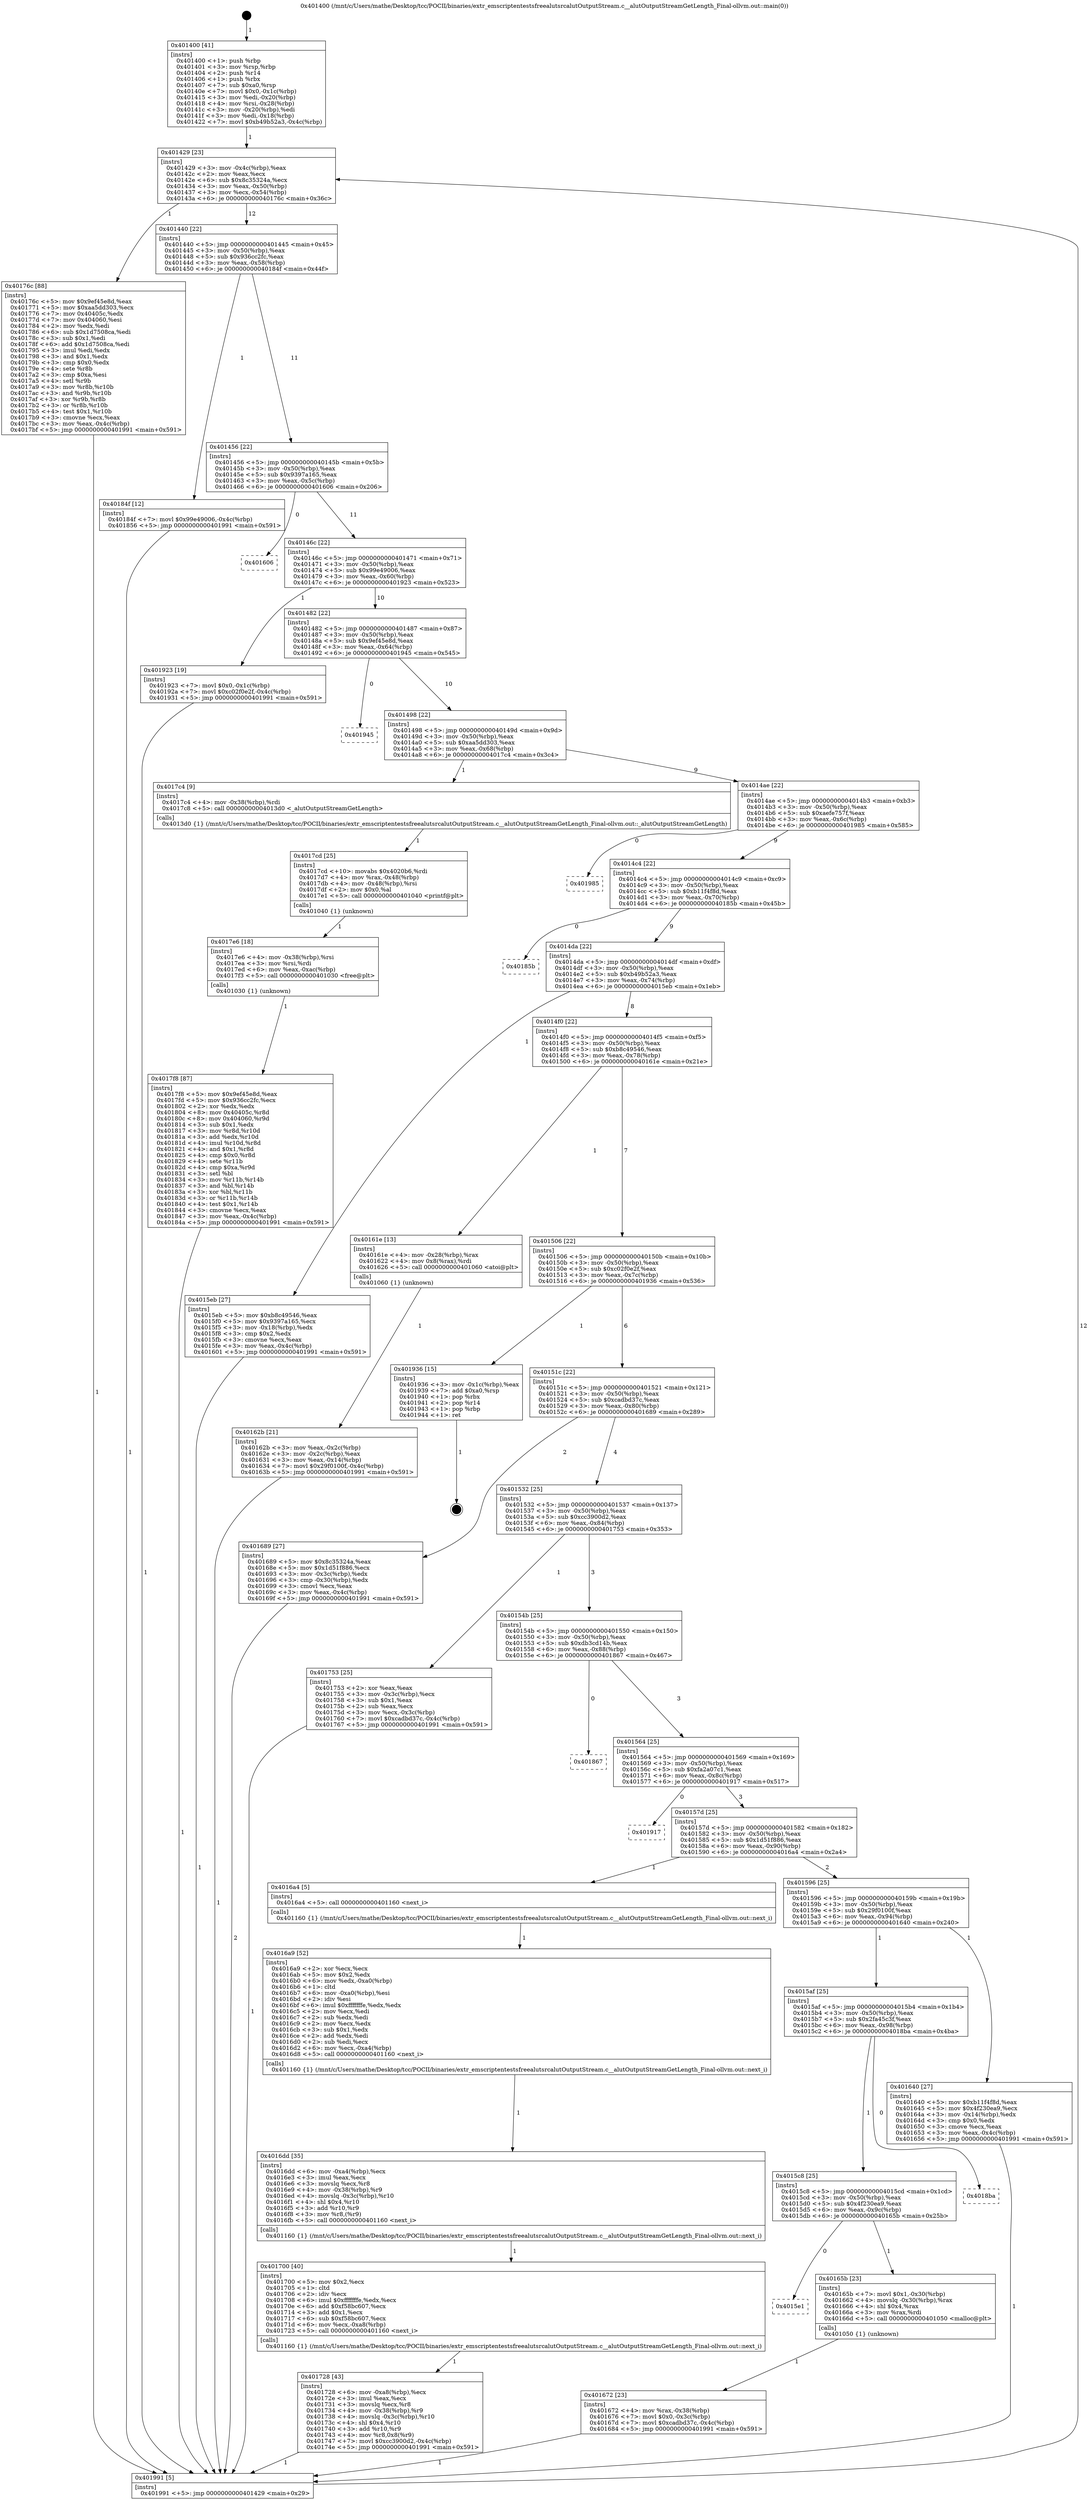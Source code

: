 digraph "0x401400" {
  label = "0x401400 (/mnt/c/Users/mathe/Desktop/tcc/POCII/binaries/extr_emscriptentestsfreealutsrcalutOutputStream.c__alutOutputStreamGetLength_Final-ollvm.out::main(0))"
  labelloc = "t"
  node[shape=record]

  Entry [label="",width=0.3,height=0.3,shape=circle,fillcolor=black,style=filled]
  "0x401429" [label="{
     0x401429 [23]\l
     | [instrs]\l
     &nbsp;&nbsp;0x401429 \<+3\>: mov -0x4c(%rbp),%eax\l
     &nbsp;&nbsp;0x40142c \<+2\>: mov %eax,%ecx\l
     &nbsp;&nbsp;0x40142e \<+6\>: sub $0x8c35324a,%ecx\l
     &nbsp;&nbsp;0x401434 \<+3\>: mov %eax,-0x50(%rbp)\l
     &nbsp;&nbsp;0x401437 \<+3\>: mov %ecx,-0x54(%rbp)\l
     &nbsp;&nbsp;0x40143a \<+6\>: je 000000000040176c \<main+0x36c\>\l
  }"]
  "0x40176c" [label="{
     0x40176c [88]\l
     | [instrs]\l
     &nbsp;&nbsp;0x40176c \<+5\>: mov $0x9ef45e8d,%eax\l
     &nbsp;&nbsp;0x401771 \<+5\>: mov $0xaa5dd303,%ecx\l
     &nbsp;&nbsp;0x401776 \<+7\>: mov 0x40405c,%edx\l
     &nbsp;&nbsp;0x40177d \<+7\>: mov 0x404060,%esi\l
     &nbsp;&nbsp;0x401784 \<+2\>: mov %edx,%edi\l
     &nbsp;&nbsp;0x401786 \<+6\>: sub $0x1d7508ca,%edi\l
     &nbsp;&nbsp;0x40178c \<+3\>: sub $0x1,%edi\l
     &nbsp;&nbsp;0x40178f \<+6\>: add $0x1d7508ca,%edi\l
     &nbsp;&nbsp;0x401795 \<+3\>: imul %edi,%edx\l
     &nbsp;&nbsp;0x401798 \<+3\>: and $0x1,%edx\l
     &nbsp;&nbsp;0x40179b \<+3\>: cmp $0x0,%edx\l
     &nbsp;&nbsp;0x40179e \<+4\>: sete %r8b\l
     &nbsp;&nbsp;0x4017a2 \<+3\>: cmp $0xa,%esi\l
     &nbsp;&nbsp;0x4017a5 \<+4\>: setl %r9b\l
     &nbsp;&nbsp;0x4017a9 \<+3\>: mov %r8b,%r10b\l
     &nbsp;&nbsp;0x4017ac \<+3\>: and %r9b,%r10b\l
     &nbsp;&nbsp;0x4017af \<+3\>: xor %r9b,%r8b\l
     &nbsp;&nbsp;0x4017b2 \<+3\>: or %r8b,%r10b\l
     &nbsp;&nbsp;0x4017b5 \<+4\>: test $0x1,%r10b\l
     &nbsp;&nbsp;0x4017b9 \<+3\>: cmovne %ecx,%eax\l
     &nbsp;&nbsp;0x4017bc \<+3\>: mov %eax,-0x4c(%rbp)\l
     &nbsp;&nbsp;0x4017bf \<+5\>: jmp 0000000000401991 \<main+0x591\>\l
  }"]
  "0x401440" [label="{
     0x401440 [22]\l
     | [instrs]\l
     &nbsp;&nbsp;0x401440 \<+5\>: jmp 0000000000401445 \<main+0x45\>\l
     &nbsp;&nbsp;0x401445 \<+3\>: mov -0x50(%rbp),%eax\l
     &nbsp;&nbsp;0x401448 \<+5\>: sub $0x936cc2fc,%eax\l
     &nbsp;&nbsp;0x40144d \<+3\>: mov %eax,-0x58(%rbp)\l
     &nbsp;&nbsp;0x401450 \<+6\>: je 000000000040184f \<main+0x44f\>\l
  }"]
  Exit [label="",width=0.3,height=0.3,shape=circle,fillcolor=black,style=filled,peripheries=2]
  "0x40184f" [label="{
     0x40184f [12]\l
     | [instrs]\l
     &nbsp;&nbsp;0x40184f \<+7\>: movl $0x99e49006,-0x4c(%rbp)\l
     &nbsp;&nbsp;0x401856 \<+5\>: jmp 0000000000401991 \<main+0x591\>\l
  }"]
  "0x401456" [label="{
     0x401456 [22]\l
     | [instrs]\l
     &nbsp;&nbsp;0x401456 \<+5\>: jmp 000000000040145b \<main+0x5b\>\l
     &nbsp;&nbsp;0x40145b \<+3\>: mov -0x50(%rbp),%eax\l
     &nbsp;&nbsp;0x40145e \<+5\>: sub $0x9397a165,%eax\l
     &nbsp;&nbsp;0x401463 \<+3\>: mov %eax,-0x5c(%rbp)\l
     &nbsp;&nbsp;0x401466 \<+6\>: je 0000000000401606 \<main+0x206\>\l
  }"]
  "0x4017f8" [label="{
     0x4017f8 [87]\l
     | [instrs]\l
     &nbsp;&nbsp;0x4017f8 \<+5\>: mov $0x9ef45e8d,%eax\l
     &nbsp;&nbsp;0x4017fd \<+5\>: mov $0x936cc2fc,%ecx\l
     &nbsp;&nbsp;0x401802 \<+2\>: xor %edx,%edx\l
     &nbsp;&nbsp;0x401804 \<+8\>: mov 0x40405c,%r8d\l
     &nbsp;&nbsp;0x40180c \<+8\>: mov 0x404060,%r9d\l
     &nbsp;&nbsp;0x401814 \<+3\>: sub $0x1,%edx\l
     &nbsp;&nbsp;0x401817 \<+3\>: mov %r8d,%r10d\l
     &nbsp;&nbsp;0x40181a \<+3\>: add %edx,%r10d\l
     &nbsp;&nbsp;0x40181d \<+4\>: imul %r10d,%r8d\l
     &nbsp;&nbsp;0x401821 \<+4\>: and $0x1,%r8d\l
     &nbsp;&nbsp;0x401825 \<+4\>: cmp $0x0,%r8d\l
     &nbsp;&nbsp;0x401829 \<+4\>: sete %r11b\l
     &nbsp;&nbsp;0x40182d \<+4\>: cmp $0xa,%r9d\l
     &nbsp;&nbsp;0x401831 \<+3\>: setl %bl\l
     &nbsp;&nbsp;0x401834 \<+3\>: mov %r11b,%r14b\l
     &nbsp;&nbsp;0x401837 \<+3\>: and %bl,%r14b\l
     &nbsp;&nbsp;0x40183a \<+3\>: xor %bl,%r11b\l
     &nbsp;&nbsp;0x40183d \<+3\>: or %r11b,%r14b\l
     &nbsp;&nbsp;0x401840 \<+4\>: test $0x1,%r14b\l
     &nbsp;&nbsp;0x401844 \<+3\>: cmovne %ecx,%eax\l
     &nbsp;&nbsp;0x401847 \<+3\>: mov %eax,-0x4c(%rbp)\l
     &nbsp;&nbsp;0x40184a \<+5\>: jmp 0000000000401991 \<main+0x591\>\l
  }"]
  "0x401606" [label="{
     0x401606\l
  }", style=dashed]
  "0x40146c" [label="{
     0x40146c [22]\l
     | [instrs]\l
     &nbsp;&nbsp;0x40146c \<+5\>: jmp 0000000000401471 \<main+0x71\>\l
     &nbsp;&nbsp;0x401471 \<+3\>: mov -0x50(%rbp),%eax\l
     &nbsp;&nbsp;0x401474 \<+5\>: sub $0x99e49006,%eax\l
     &nbsp;&nbsp;0x401479 \<+3\>: mov %eax,-0x60(%rbp)\l
     &nbsp;&nbsp;0x40147c \<+6\>: je 0000000000401923 \<main+0x523\>\l
  }"]
  "0x4017e6" [label="{
     0x4017e6 [18]\l
     | [instrs]\l
     &nbsp;&nbsp;0x4017e6 \<+4\>: mov -0x38(%rbp),%rsi\l
     &nbsp;&nbsp;0x4017ea \<+3\>: mov %rsi,%rdi\l
     &nbsp;&nbsp;0x4017ed \<+6\>: mov %eax,-0xac(%rbp)\l
     &nbsp;&nbsp;0x4017f3 \<+5\>: call 0000000000401030 \<free@plt\>\l
     | [calls]\l
     &nbsp;&nbsp;0x401030 \{1\} (unknown)\l
  }"]
  "0x401923" [label="{
     0x401923 [19]\l
     | [instrs]\l
     &nbsp;&nbsp;0x401923 \<+7\>: movl $0x0,-0x1c(%rbp)\l
     &nbsp;&nbsp;0x40192a \<+7\>: movl $0xc02f0e2f,-0x4c(%rbp)\l
     &nbsp;&nbsp;0x401931 \<+5\>: jmp 0000000000401991 \<main+0x591\>\l
  }"]
  "0x401482" [label="{
     0x401482 [22]\l
     | [instrs]\l
     &nbsp;&nbsp;0x401482 \<+5\>: jmp 0000000000401487 \<main+0x87\>\l
     &nbsp;&nbsp;0x401487 \<+3\>: mov -0x50(%rbp),%eax\l
     &nbsp;&nbsp;0x40148a \<+5\>: sub $0x9ef45e8d,%eax\l
     &nbsp;&nbsp;0x40148f \<+3\>: mov %eax,-0x64(%rbp)\l
     &nbsp;&nbsp;0x401492 \<+6\>: je 0000000000401945 \<main+0x545\>\l
  }"]
  "0x4017cd" [label="{
     0x4017cd [25]\l
     | [instrs]\l
     &nbsp;&nbsp;0x4017cd \<+10\>: movabs $0x4020b6,%rdi\l
     &nbsp;&nbsp;0x4017d7 \<+4\>: mov %rax,-0x48(%rbp)\l
     &nbsp;&nbsp;0x4017db \<+4\>: mov -0x48(%rbp),%rsi\l
     &nbsp;&nbsp;0x4017df \<+2\>: mov $0x0,%al\l
     &nbsp;&nbsp;0x4017e1 \<+5\>: call 0000000000401040 \<printf@plt\>\l
     | [calls]\l
     &nbsp;&nbsp;0x401040 \{1\} (unknown)\l
  }"]
  "0x401945" [label="{
     0x401945\l
  }", style=dashed]
  "0x401498" [label="{
     0x401498 [22]\l
     | [instrs]\l
     &nbsp;&nbsp;0x401498 \<+5\>: jmp 000000000040149d \<main+0x9d\>\l
     &nbsp;&nbsp;0x40149d \<+3\>: mov -0x50(%rbp),%eax\l
     &nbsp;&nbsp;0x4014a0 \<+5\>: sub $0xaa5dd303,%eax\l
     &nbsp;&nbsp;0x4014a5 \<+3\>: mov %eax,-0x68(%rbp)\l
     &nbsp;&nbsp;0x4014a8 \<+6\>: je 00000000004017c4 \<main+0x3c4\>\l
  }"]
  "0x401728" [label="{
     0x401728 [43]\l
     | [instrs]\l
     &nbsp;&nbsp;0x401728 \<+6\>: mov -0xa8(%rbp),%ecx\l
     &nbsp;&nbsp;0x40172e \<+3\>: imul %eax,%ecx\l
     &nbsp;&nbsp;0x401731 \<+3\>: movslq %ecx,%r8\l
     &nbsp;&nbsp;0x401734 \<+4\>: mov -0x38(%rbp),%r9\l
     &nbsp;&nbsp;0x401738 \<+4\>: movslq -0x3c(%rbp),%r10\l
     &nbsp;&nbsp;0x40173c \<+4\>: shl $0x4,%r10\l
     &nbsp;&nbsp;0x401740 \<+3\>: add %r10,%r9\l
     &nbsp;&nbsp;0x401743 \<+4\>: mov %r8,0x8(%r9)\l
     &nbsp;&nbsp;0x401747 \<+7\>: movl $0xcc3900d2,-0x4c(%rbp)\l
     &nbsp;&nbsp;0x40174e \<+5\>: jmp 0000000000401991 \<main+0x591\>\l
  }"]
  "0x4017c4" [label="{
     0x4017c4 [9]\l
     | [instrs]\l
     &nbsp;&nbsp;0x4017c4 \<+4\>: mov -0x38(%rbp),%rdi\l
     &nbsp;&nbsp;0x4017c8 \<+5\>: call 00000000004013d0 \<_alutOutputStreamGetLength\>\l
     | [calls]\l
     &nbsp;&nbsp;0x4013d0 \{1\} (/mnt/c/Users/mathe/Desktop/tcc/POCII/binaries/extr_emscriptentestsfreealutsrcalutOutputStream.c__alutOutputStreamGetLength_Final-ollvm.out::_alutOutputStreamGetLength)\l
  }"]
  "0x4014ae" [label="{
     0x4014ae [22]\l
     | [instrs]\l
     &nbsp;&nbsp;0x4014ae \<+5\>: jmp 00000000004014b3 \<main+0xb3\>\l
     &nbsp;&nbsp;0x4014b3 \<+3\>: mov -0x50(%rbp),%eax\l
     &nbsp;&nbsp;0x4014b6 \<+5\>: sub $0xaefe757f,%eax\l
     &nbsp;&nbsp;0x4014bb \<+3\>: mov %eax,-0x6c(%rbp)\l
     &nbsp;&nbsp;0x4014be \<+6\>: je 0000000000401985 \<main+0x585\>\l
  }"]
  "0x401700" [label="{
     0x401700 [40]\l
     | [instrs]\l
     &nbsp;&nbsp;0x401700 \<+5\>: mov $0x2,%ecx\l
     &nbsp;&nbsp;0x401705 \<+1\>: cltd\l
     &nbsp;&nbsp;0x401706 \<+2\>: idiv %ecx\l
     &nbsp;&nbsp;0x401708 \<+6\>: imul $0xfffffffe,%edx,%ecx\l
     &nbsp;&nbsp;0x40170e \<+6\>: add $0xf58bc607,%ecx\l
     &nbsp;&nbsp;0x401714 \<+3\>: add $0x1,%ecx\l
     &nbsp;&nbsp;0x401717 \<+6\>: sub $0xf58bc607,%ecx\l
     &nbsp;&nbsp;0x40171d \<+6\>: mov %ecx,-0xa8(%rbp)\l
     &nbsp;&nbsp;0x401723 \<+5\>: call 0000000000401160 \<next_i\>\l
     | [calls]\l
     &nbsp;&nbsp;0x401160 \{1\} (/mnt/c/Users/mathe/Desktop/tcc/POCII/binaries/extr_emscriptentestsfreealutsrcalutOutputStream.c__alutOutputStreamGetLength_Final-ollvm.out::next_i)\l
  }"]
  "0x401985" [label="{
     0x401985\l
  }", style=dashed]
  "0x4014c4" [label="{
     0x4014c4 [22]\l
     | [instrs]\l
     &nbsp;&nbsp;0x4014c4 \<+5\>: jmp 00000000004014c9 \<main+0xc9\>\l
     &nbsp;&nbsp;0x4014c9 \<+3\>: mov -0x50(%rbp),%eax\l
     &nbsp;&nbsp;0x4014cc \<+5\>: sub $0xb11f4f8d,%eax\l
     &nbsp;&nbsp;0x4014d1 \<+3\>: mov %eax,-0x70(%rbp)\l
     &nbsp;&nbsp;0x4014d4 \<+6\>: je 000000000040185b \<main+0x45b\>\l
  }"]
  "0x4016dd" [label="{
     0x4016dd [35]\l
     | [instrs]\l
     &nbsp;&nbsp;0x4016dd \<+6\>: mov -0xa4(%rbp),%ecx\l
     &nbsp;&nbsp;0x4016e3 \<+3\>: imul %eax,%ecx\l
     &nbsp;&nbsp;0x4016e6 \<+3\>: movslq %ecx,%r8\l
     &nbsp;&nbsp;0x4016e9 \<+4\>: mov -0x38(%rbp),%r9\l
     &nbsp;&nbsp;0x4016ed \<+4\>: movslq -0x3c(%rbp),%r10\l
     &nbsp;&nbsp;0x4016f1 \<+4\>: shl $0x4,%r10\l
     &nbsp;&nbsp;0x4016f5 \<+3\>: add %r10,%r9\l
     &nbsp;&nbsp;0x4016f8 \<+3\>: mov %r8,(%r9)\l
     &nbsp;&nbsp;0x4016fb \<+5\>: call 0000000000401160 \<next_i\>\l
     | [calls]\l
     &nbsp;&nbsp;0x401160 \{1\} (/mnt/c/Users/mathe/Desktop/tcc/POCII/binaries/extr_emscriptentestsfreealutsrcalutOutputStream.c__alutOutputStreamGetLength_Final-ollvm.out::next_i)\l
  }"]
  "0x40185b" [label="{
     0x40185b\l
  }", style=dashed]
  "0x4014da" [label="{
     0x4014da [22]\l
     | [instrs]\l
     &nbsp;&nbsp;0x4014da \<+5\>: jmp 00000000004014df \<main+0xdf\>\l
     &nbsp;&nbsp;0x4014df \<+3\>: mov -0x50(%rbp),%eax\l
     &nbsp;&nbsp;0x4014e2 \<+5\>: sub $0xb49b52a3,%eax\l
     &nbsp;&nbsp;0x4014e7 \<+3\>: mov %eax,-0x74(%rbp)\l
     &nbsp;&nbsp;0x4014ea \<+6\>: je 00000000004015eb \<main+0x1eb\>\l
  }"]
  "0x4016a9" [label="{
     0x4016a9 [52]\l
     | [instrs]\l
     &nbsp;&nbsp;0x4016a9 \<+2\>: xor %ecx,%ecx\l
     &nbsp;&nbsp;0x4016ab \<+5\>: mov $0x2,%edx\l
     &nbsp;&nbsp;0x4016b0 \<+6\>: mov %edx,-0xa0(%rbp)\l
     &nbsp;&nbsp;0x4016b6 \<+1\>: cltd\l
     &nbsp;&nbsp;0x4016b7 \<+6\>: mov -0xa0(%rbp),%esi\l
     &nbsp;&nbsp;0x4016bd \<+2\>: idiv %esi\l
     &nbsp;&nbsp;0x4016bf \<+6\>: imul $0xfffffffe,%edx,%edx\l
     &nbsp;&nbsp;0x4016c5 \<+2\>: mov %ecx,%edi\l
     &nbsp;&nbsp;0x4016c7 \<+2\>: sub %edx,%edi\l
     &nbsp;&nbsp;0x4016c9 \<+2\>: mov %ecx,%edx\l
     &nbsp;&nbsp;0x4016cb \<+3\>: sub $0x1,%edx\l
     &nbsp;&nbsp;0x4016ce \<+2\>: add %edx,%edi\l
     &nbsp;&nbsp;0x4016d0 \<+2\>: sub %edi,%ecx\l
     &nbsp;&nbsp;0x4016d2 \<+6\>: mov %ecx,-0xa4(%rbp)\l
     &nbsp;&nbsp;0x4016d8 \<+5\>: call 0000000000401160 \<next_i\>\l
     | [calls]\l
     &nbsp;&nbsp;0x401160 \{1\} (/mnt/c/Users/mathe/Desktop/tcc/POCII/binaries/extr_emscriptentestsfreealutsrcalutOutputStream.c__alutOutputStreamGetLength_Final-ollvm.out::next_i)\l
  }"]
  "0x4015eb" [label="{
     0x4015eb [27]\l
     | [instrs]\l
     &nbsp;&nbsp;0x4015eb \<+5\>: mov $0xb8c49546,%eax\l
     &nbsp;&nbsp;0x4015f0 \<+5\>: mov $0x9397a165,%ecx\l
     &nbsp;&nbsp;0x4015f5 \<+3\>: mov -0x18(%rbp),%edx\l
     &nbsp;&nbsp;0x4015f8 \<+3\>: cmp $0x2,%edx\l
     &nbsp;&nbsp;0x4015fb \<+3\>: cmovne %ecx,%eax\l
     &nbsp;&nbsp;0x4015fe \<+3\>: mov %eax,-0x4c(%rbp)\l
     &nbsp;&nbsp;0x401601 \<+5\>: jmp 0000000000401991 \<main+0x591\>\l
  }"]
  "0x4014f0" [label="{
     0x4014f0 [22]\l
     | [instrs]\l
     &nbsp;&nbsp;0x4014f0 \<+5\>: jmp 00000000004014f5 \<main+0xf5\>\l
     &nbsp;&nbsp;0x4014f5 \<+3\>: mov -0x50(%rbp),%eax\l
     &nbsp;&nbsp;0x4014f8 \<+5\>: sub $0xb8c49546,%eax\l
     &nbsp;&nbsp;0x4014fd \<+3\>: mov %eax,-0x78(%rbp)\l
     &nbsp;&nbsp;0x401500 \<+6\>: je 000000000040161e \<main+0x21e\>\l
  }"]
  "0x401991" [label="{
     0x401991 [5]\l
     | [instrs]\l
     &nbsp;&nbsp;0x401991 \<+5\>: jmp 0000000000401429 \<main+0x29\>\l
  }"]
  "0x401400" [label="{
     0x401400 [41]\l
     | [instrs]\l
     &nbsp;&nbsp;0x401400 \<+1\>: push %rbp\l
     &nbsp;&nbsp;0x401401 \<+3\>: mov %rsp,%rbp\l
     &nbsp;&nbsp;0x401404 \<+2\>: push %r14\l
     &nbsp;&nbsp;0x401406 \<+1\>: push %rbx\l
     &nbsp;&nbsp;0x401407 \<+7\>: sub $0xa0,%rsp\l
     &nbsp;&nbsp;0x40140e \<+7\>: movl $0x0,-0x1c(%rbp)\l
     &nbsp;&nbsp;0x401415 \<+3\>: mov %edi,-0x20(%rbp)\l
     &nbsp;&nbsp;0x401418 \<+4\>: mov %rsi,-0x28(%rbp)\l
     &nbsp;&nbsp;0x40141c \<+3\>: mov -0x20(%rbp),%edi\l
     &nbsp;&nbsp;0x40141f \<+3\>: mov %edi,-0x18(%rbp)\l
     &nbsp;&nbsp;0x401422 \<+7\>: movl $0xb49b52a3,-0x4c(%rbp)\l
  }"]
  "0x401672" [label="{
     0x401672 [23]\l
     | [instrs]\l
     &nbsp;&nbsp;0x401672 \<+4\>: mov %rax,-0x38(%rbp)\l
     &nbsp;&nbsp;0x401676 \<+7\>: movl $0x0,-0x3c(%rbp)\l
     &nbsp;&nbsp;0x40167d \<+7\>: movl $0xcadbd37c,-0x4c(%rbp)\l
     &nbsp;&nbsp;0x401684 \<+5\>: jmp 0000000000401991 \<main+0x591\>\l
  }"]
  "0x40161e" [label="{
     0x40161e [13]\l
     | [instrs]\l
     &nbsp;&nbsp;0x40161e \<+4\>: mov -0x28(%rbp),%rax\l
     &nbsp;&nbsp;0x401622 \<+4\>: mov 0x8(%rax),%rdi\l
     &nbsp;&nbsp;0x401626 \<+5\>: call 0000000000401060 \<atoi@plt\>\l
     | [calls]\l
     &nbsp;&nbsp;0x401060 \{1\} (unknown)\l
  }"]
  "0x401506" [label="{
     0x401506 [22]\l
     | [instrs]\l
     &nbsp;&nbsp;0x401506 \<+5\>: jmp 000000000040150b \<main+0x10b\>\l
     &nbsp;&nbsp;0x40150b \<+3\>: mov -0x50(%rbp),%eax\l
     &nbsp;&nbsp;0x40150e \<+5\>: sub $0xc02f0e2f,%eax\l
     &nbsp;&nbsp;0x401513 \<+3\>: mov %eax,-0x7c(%rbp)\l
     &nbsp;&nbsp;0x401516 \<+6\>: je 0000000000401936 \<main+0x536\>\l
  }"]
  "0x40162b" [label="{
     0x40162b [21]\l
     | [instrs]\l
     &nbsp;&nbsp;0x40162b \<+3\>: mov %eax,-0x2c(%rbp)\l
     &nbsp;&nbsp;0x40162e \<+3\>: mov -0x2c(%rbp),%eax\l
     &nbsp;&nbsp;0x401631 \<+3\>: mov %eax,-0x14(%rbp)\l
     &nbsp;&nbsp;0x401634 \<+7\>: movl $0x29f0100f,-0x4c(%rbp)\l
     &nbsp;&nbsp;0x40163b \<+5\>: jmp 0000000000401991 \<main+0x591\>\l
  }"]
  "0x4015e1" [label="{
     0x4015e1\l
  }", style=dashed]
  "0x401936" [label="{
     0x401936 [15]\l
     | [instrs]\l
     &nbsp;&nbsp;0x401936 \<+3\>: mov -0x1c(%rbp),%eax\l
     &nbsp;&nbsp;0x401939 \<+7\>: add $0xa0,%rsp\l
     &nbsp;&nbsp;0x401940 \<+1\>: pop %rbx\l
     &nbsp;&nbsp;0x401941 \<+2\>: pop %r14\l
     &nbsp;&nbsp;0x401943 \<+1\>: pop %rbp\l
     &nbsp;&nbsp;0x401944 \<+1\>: ret\l
  }"]
  "0x40151c" [label="{
     0x40151c [22]\l
     | [instrs]\l
     &nbsp;&nbsp;0x40151c \<+5\>: jmp 0000000000401521 \<main+0x121\>\l
     &nbsp;&nbsp;0x401521 \<+3\>: mov -0x50(%rbp),%eax\l
     &nbsp;&nbsp;0x401524 \<+5\>: sub $0xcadbd37c,%eax\l
     &nbsp;&nbsp;0x401529 \<+3\>: mov %eax,-0x80(%rbp)\l
     &nbsp;&nbsp;0x40152c \<+6\>: je 0000000000401689 \<main+0x289\>\l
  }"]
  "0x40165b" [label="{
     0x40165b [23]\l
     | [instrs]\l
     &nbsp;&nbsp;0x40165b \<+7\>: movl $0x1,-0x30(%rbp)\l
     &nbsp;&nbsp;0x401662 \<+4\>: movslq -0x30(%rbp),%rax\l
     &nbsp;&nbsp;0x401666 \<+4\>: shl $0x4,%rax\l
     &nbsp;&nbsp;0x40166a \<+3\>: mov %rax,%rdi\l
     &nbsp;&nbsp;0x40166d \<+5\>: call 0000000000401050 \<malloc@plt\>\l
     | [calls]\l
     &nbsp;&nbsp;0x401050 \{1\} (unknown)\l
  }"]
  "0x401689" [label="{
     0x401689 [27]\l
     | [instrs]\l
     &nbsp;&nbsp;0x401689 \<+5\>: mov $0x8c35324a,%eax\l
     &nbsp;&nbsp;0x40168e \<+5\>: mov $0x1d51f886,%ecx\l
     &nbsp;&nbsp;0x401693 \<+3\>: mov -0x3c(%rbp),%edx\l
     &nbsp;&nbsp;0x401696 \<+3\>: cmp -0x30(%rbp),%edx\l
     &nbsp;&nbsp;0x401699 \<+3\>: cmovl %ecx,%eax\l
     &nbsp;&nbsp;0x40169c \<+3\>: mov %eax,-0x4c(%rbp)\l
     &nbsp;&nbsp;0x40169f \<+5\>: jmp 0000000000401991 \<main+0x591\>\l
  }"]
  "0x401532" [label="{
     0x401532 [25]\l
     | [instrs]\l
     &nbsp;&nbsp;0x401532 \<+5\>: jmp 0000000000401537 \<main+0x137\>\l
     &nbsp;&nbsp;0x401537 \<+3\>: mov -0x50(%rbp),%eax\l
     &nbsp;&nbsp;0x40153a \<+5\>: sub $0xcc3900d2,%eax\l
     &nbsp;&nbsp;0x40153f \<+6\>: mov %eax,-0x84(%rbp)\l
     &nbsp;&nbsp;0x401545 \<+6\>: je 0000000000401753 \<main+0x353\>\l
  }"]
  "0x4015c8" [label="{
     0x4015c8 [25]\l
     | [instrs]\l
     &nbsp;&nbsp;0x4015c8 \<+5\>: jmp 00000000004015cd \<main+0x1cd\>\l
     &nbsp;&nbsp;0x4015cd \<+3\>: mov -0x50(%rbp),%eax\l
     &nbsp;&nbsp;0x4015d0 \<+5\>: sub $0x4f230ea9,%eax\l
     &nbsp;&nbsp;0x4015d5 \<+6\>: mov %eax,-0x9c(%rbp)\l
     &nbsp;&nbsp;0x4015db \<+6\>: je 000000000040165b \<main+0x25b\>\l
  }"]
  "0x401753" [label="{
     0x401753 [25]\l
     | [instrs]\l
     &nbsp;&nbsp;0x401753 \<+2\>: xor %eax,%eax\l
     &nbsp;&nbsp;0x401755 \<+3\>: mov -0x3c(%rbp),%ecx\l
     &nbsp;&nbsp;0x401758 \<+3\>: sub $0x1,%eax\l
     &nbsp;&nbsp;0x40175b \<+2\>: sub %eax,%ecx\l
     &nbsp;&nbsp;0x40175d \<+3\>: mov %ecx,-0x3c(%rbp)\l
     &nbsp;&nbsp;0x401760 \<+7\>: movl $0xcadbd37c,-0x4c(%rbp)\l
     &nbsp;&nbsp;0x401767 \<+5\>: jmp 0000000000401991 \<main+0x591\>\l
  }"]
  "0x40154b" [label="{
     0x40154b [25]\l
     | [instrs]\l
     &nbsp;&nbsp;0x40154b \<+5\>: jmp 0000000000401550 \<main+0x150\>\l
     &nbsp;&nbsp;0x401550 \<+3\>: mov -0x50(%rbp),%eax\l
     &nbsp;&nbsp;0x401553 \<+5\>: sub $0xdb3cd14b,%eax\l
     &nbsp;&nbsp;0x401558 \<+6\>: mov %eax,-0x88(%rbp)\l
     &nbsp;&nbsp;0x40155e \<+6\>: je 0000000000401867 \<main+0x467\>\l
  }"]
  "0x4018ba" [label="{
     0x4018ba\l
  }", style=dashed]
  "0x401867" [label="{
     0x401867\l
  }", style=dashed]
  "0x401564" [label="{
     0x401564 [25]\l
     | [instrs]\l
     &nbsp;&nbsp;0x401564 \<+5\>: jmp 0000000000401569 \<main+0x169\>\l
     &nbsp;&nbsp;0x401569 \<+3\>: mov -0x50(%rbp),%eax\l
     &nbsp;&nbsp;0x40156c \<+5\>: sub $0xfa2a07c1,%eax\l
     &nbsp;&nbsp;0x401571 \<+6\>: mov %eax,-0x8c(%rbp)\l
     &nbsp;&nbsp;0x401577 \<+6\>: je 0000000000401917 \<main+0x517\>\l
  }"]
  "0x4015af" [label="{
     0x4015af [25]\l
     | [instrs]\l
     &nbsp;&nbsp;0x4015af \<+5\>: jmp 00000000004015b4 \<main+0x1b4\>\l
     &nbsp;&nbsp;0x4015b4 \<+3\>: mov -0x50(%rbp),%eax\l
     &nbsp;&nbsp;0x4015b7 \<+5\>: sub $0x2fa45c3f,%eax\l
     &nbsp;&nbsp;0x4015bc \<+6\>: mov %eax,-0x98(%rbp)\l
     &nbsp;&nbsp;0x4015c2 \<+6\>: je 00000000004018ba \<main+0x4ba\>\l
  }"]
  "0x401917" [label="{
     0x401917\l
  }", style=dashed]
  "0x40157d" [label="{
     0x40157d [25]\l
     | [instrs]\l
     &nbsp;&nbsp;0x40157d \<+5\>: jmp 0000000000401582 \<main+0x182\>\l
     &nbsp;&nbsp;0x401582 \<+3\>: mov -0x50(%rbp),%eax\l
     &nbsp;&nbsp;0x401585 \<+5\>: sub $0x1d51f886,%eax\l
     &nbsp;&nbsp;0x40158a \<+6\>: mov %eax,-0x90(%rbp)\l
     &nbsp;&nbsp;0x401590 \<+6\>: je 00000000004016a4 \<main+0x2a4\>\l
  }"]
  "0x401640" [label="{
     0x401640 [27]\l
     | [instrs]\l
     &nbsp;&nbsp;0x401640 \<+5\>: mov $0xb11f4f8d,%eax\l
     &nbsp;&nbsp;0x401645 \<+5\>: mov $0x4f230ea9,%ecx\l
     &nbsp;&nbsp;0x40164a \<+3\>: mov -0x14(%rbp),%edx\l
     &nbsp;&nbsp;0x40164d \<+3\>: cmp $0x0,%edx\l
     &nbsp;&nbsp;0x401650 \<+3\>: cmove %ecx,%eax\l
     &nbsp;&nbsp;0x401653 \<+3\>: mov %eax,-0x4c(%rbp)\l
     &nbsp;&nbsp;0x401656 \<+5\>: jmp 0000000000401991 \<main+0x591\>\l
  }"]
  "0x4016a4" [label="{
     0x4016a4 [5]\l
     | [instrs]\l
     &nbsp;&nbsp;0x4016a4 \<+5\>: call 0000000000401160 \<next_i\>\l
     | [calls]\l
     &nbsp;&nbsp;0x401160 \{1\} (/mnt/c/Users/mathe/Desktop/tcc/POCII/binaries/extr_emscriptentestsfreealutsrcalutOutputStream.c__alutOutputStreamGetLength_Final-ollvm.out::next_i)\l
  }"]
  "0x401596" [label="{
     0x401596 [25]\l
     | [instrs]\l
     &nbsp;&nbsp;0x401596 \<+5\>: jmp 000000000040159b \<main+0x19b\>\l
     &nbsp;&nbsp;0x40159b \<+3\>: mov -0x50(%rbp),%eax\l
     &nbsp;&nbsp;0x40159e \<+5\>: sub $0x29f0100f,%eax\l
     &nbsp;&nbsp;0x4015a3 \<+6\>: mov %eax,-0x94(%rbp)\l
     &nbsp;&nbsp;0x4015a9 \<+6\>: je 0000000000401640 \<main+0x240\>\l
  }"]
  Entry -> "0x401400" [label=" 1"]
  "0x401429" -> "0x40176c" [label=" 1"]
  "0x401429" -> "0x401440" [label=" 12"]
  "0x401936" -> Exit [label=" 1"]
  "0x401440" -> "0x40184f" [label=" 1"]
  "0x401440" -> "0x401456" [label=" 11"]
  "0x401923" -> "0x401991" [label=" 1"]
  "0x401456" -> "0x401606" [label=" 0"]
  "0x401456" -> "0x40146c" [label=" 11"]
  "0x40184f" -> "0x401991" [label=" 1"]
  "0x40146c" -> "0x401923" [label=" 1"]
  "0x40146c" -> "0x401482" [label=" 10"]
  "0x4017f8" -> "0x401991" [label=" 1"]
  "0x401482" -> "0x401945" [label=" 0"]
  "0x401482" -> "0x401498" [label=" 10"]
  "0x4017e6" -> "0x4017f8" [label=" 1"]
  "0x401498" -> "0x4017c4" [label=" 1"]
  "0x401498" -> "0x4014ae" [label=" 9"]
  "0x4017cd" -> "0x4017e6" [label=" 1"]
  "0x4014ae" -> "0x401985" [label=" 0"]
  "0x4014ae" -> "0x4014c4" [label=" 9"]
  "0x4017c4" -> "0x4017cd" [label=" 1"]
  "0x4014c4" -> "0x40185b" [label=" 0"]
  "0x4014c4" -> "0x4014da" [label=" 9"]
  "0x40176c" -> "0x401991" [label=" 1"]
  "0x4014da" -> "0x4015eb" [label=" 1"]
  "0x4014da" -> "0x4014f0" [label=" 8"]
  "0x4015eb" -> "0x401991" [label=" 1"]
  "0x401400" -> "0x401429" [label=" 1"]
  "0x401991" -> "0x401429" [label=" 12"]
  "0x401753" -> "0x401991" [label=" 1"]
  "0x4014f0" -> "0x40161e" [label=" 1"]
  "0x4014f0" -> "0x401506" [label=" 7"]
  "0x40161e" -> "0x40162b" [label=" 1"]
  "0x40162b" -> "0x401991" [label=" 1"]
  "0x401728" -> "0x401991" [label=" 1"]
  "0x401506" -> "0x401936" [label=" 1"]
  "0x401506" -> "0x40151c" [label=" 6"]
  "0x401700" -> "0x401728" [label=" 1"]
  "0x40151c" -> "0x401689" [label=" 2"]
  "0x40151c" -> "0x401532" [label=" 4"]
  "0x4016dd" -> "0x401700" [label=" 1"]
  "0x401532" -> "0x401753" [label=" 1"]
  "0x401532" -> "0x40154b" [label=" 3"]
  "0x4016a4" -> "0x4016a9" [label=" 1"]
  "0x40154b" -> "0x401867" [label=" 0"]
  "0x40154b" -> "0x401564" [label=" 3"]
  "0x401689" -> "0x401991" [label=" 2"]
  "0x401564" -> "0x401917" [label=" 0"]
  "0x401564" -> "0x40157d" [label=" 3"]
  "0x40165b" -> "0x401672" [label=" 1"]
  "0x40157d" -> "0x4016a4" [label=" 1"]
  "0x40157d" -> "0x401596" [label=" 2"]
  "0x4015c8" -> "0x4015e1" [label=" 0"]
  "0x401596" -> "0x401640" [label=" 1"]
  "0x401596" -> "0x4015af" [label=" 1"]
  "0x401640" -> "0x401991" [label=" 1"]
  "0x401672" -> "0x401991" [label=" 1"]
  "0x4015af" -> "0x4018ba" [label=" 0"]
  "0x4015af" -> "0x4015c8" [label=" 1"]
  "0x4016a9" -> "0x4016dd" [label=" 1"]
  "0x4015c8" -> "0x40165b" [label=" 1"]
}
